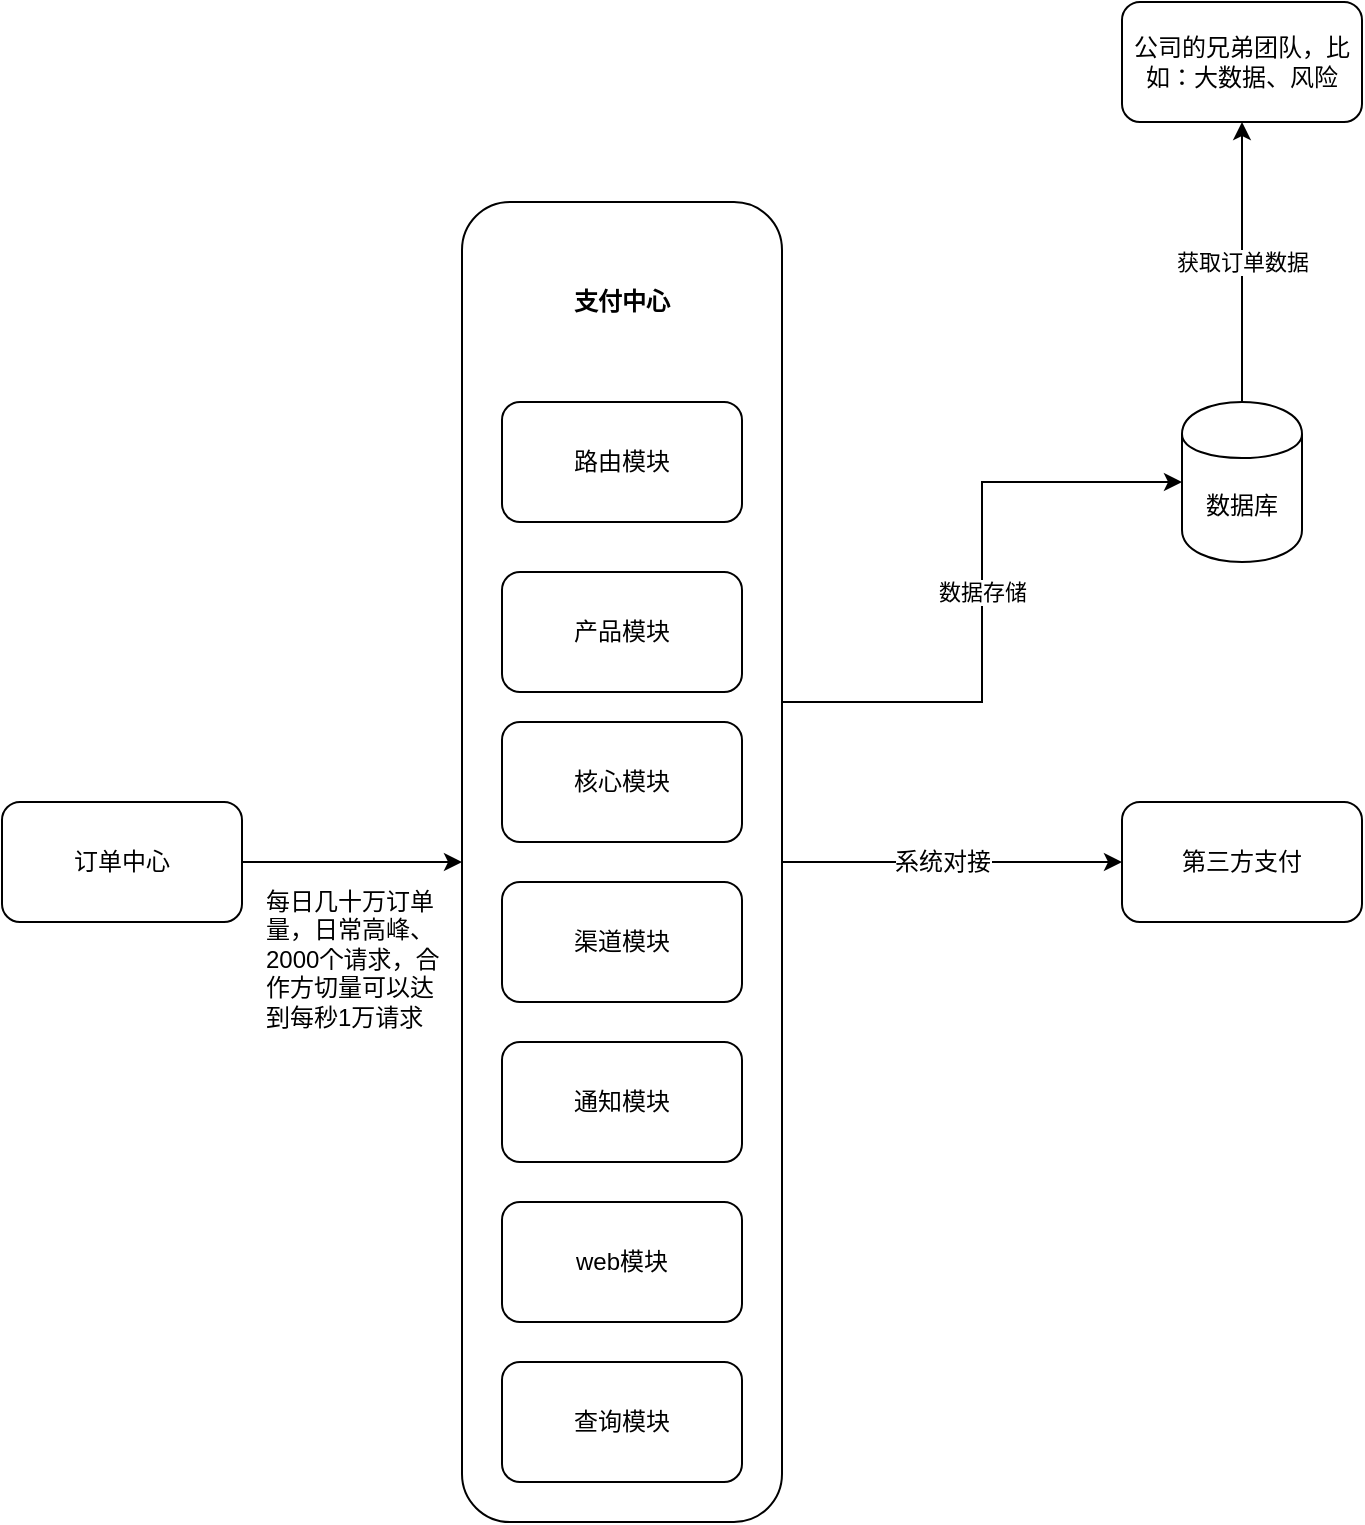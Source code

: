 <mxfile version="12.2.7" type="github" pages="1">
  <diagram id="Dvi-IkTzgO4W6BQSCua2" name="第 1 页">
    <mxGraphModel dx="868" dy="450" grid="1" gridSize="10" guides="1" tooltips="1" connect="1" arrows="1" fold="1" page="1" pageScale="1" pageWidth="827" pageHeight="1169" math="0" shadow="0">
      <root>
        <mxCell id="0"/>
        <mxCell id="1" parent="0"/>
        <mxCell id="d0EzxakRIuC7BX1Jdtn0-4" style="edgeStyle=orthogonalEdgeStyle;rounded=0;orthogonalLoop=1;jettySize=auto;html=1;entryX=0;entryY=0.5;entryDx=0;entryDy=0;" parent="1" source="Te8sVzdrQqSse8OglZep-1" target="d0EzxakRIuC7BX1Jdtn0-3" edge="1">
          <mxGeometry relative="1" as="geometry"/>
        </mxCell>
        <mxCell id="d0EzxakRIuC7BX1Jdtn0-5" value="系统对接" style="text;html=1;resizable=0;points=[];align=center;verticalAlign=middle;labelBackgroundColor=#ffffff;" parent="d0EzxakRIuC7BX1Jdtn0-4" vertex="1" connectable="0">
          <mxGeometry x="-0.118" y="-2" relative="1" as="geometry">
            <mxPoint x="5" y="-2" as="offset"/>
          </mxGeometry>
        </mxCell>
        <mxCell id="d0EzxakRIuC7BX1Jdtn0-8" value="数据存储" style="edgeStyle=orthogonalEdgeStyle;rounded=0;orthogonalLoop=1;jettySize=auto;html=1;entryX=0;entryY=0.5;entryDx=0;entryDy=0;" parent="1" source="Te8sVzdrQqSse8OglZep-1" target="d0EzxakRIuC7BX1Jdtn0-6" edge="1">
          <mxGeometry relative="1" as="geometry">
            <Array as="points">
              <mxPoint x="500" y="450"/>
              <mxPoint x="500" y="340"/>
            </Array>
          </mxGeometry>
        </mxCell>
        <mxCell id="Te8sVzdrQqSse8OglZep-1" value="" style="rounded=1;whiteSpace=wrap;html=1;" parent="1" vertex="1">
          <mxGeometry x="240" y="200" width="160" height="660" as="geometry"/>
        </mxCell>
        <mxCell id="Te8sVzdrQqSse8OglZep-2" value="路由模块" style="rounded=1;whiteSpace=wrap;html=1;" parent="1" vertex="1">
          <mxGeometry x="260" y="300" width="120" height="60" as="geometry"/>
        </mxCell>
        <mxCell id="Te8sVzdrQqSse8OglZep-3" value="&lt;span style=&quot;white-space: normal&quot;&gt;产品模块&lt;/span&gt;" style="rounded=1;whiteSpace=wrap;html=1;" parent="1" vertex="1">
          <mxGeometry x="260" y="385" width="120" height="60" as="geometry"/>
        </mxCell>
        <mxCell id="Te8sVzdrQqSse8OglZep-4" value="核心模块" style="rounded=1;whiteSpace=wrap;html=1;" parent="1" vertex="1">
          <mxGeometry x="260" y="460" width="120" height="60" as="geometry"/>
        </mxCell>
        <mxCell id="Te8sVzdrQqSse8OglZep-6" value="渠道模块" style="rounded=1;whiteSpace=wrap;html=1;" parent="1" vertex="1">
          <mxGeometry x="260" y="540" width="120" height="60" as="geometry"/>
        </mxCell>
        <mxCell id="Te8sVzdrQqSse8OglZep-7" value="通知模块" style="rounded=1;whiteSpace=wrap;html=1;" parent="1" vertex="1">
          <mxGeometry x="260" y="620" width="120" height="60" as="geometry"/>
        </mxCell>
        <mxCell id="Te8sVzdrQqSse8OglZep-8" value="&lt;b&gt;支付中心&lt;/b&gt;" style="rounded=1;whiteSpace=wrap;html=1;strokeColor=none;" parent="1" vertex="1">
          <mxGeometry x="260" y="220" width="120" height="60" as="geometry"/>
        </mxCell>
        <mxCell id="d0EzxakRIuC7BX1Jdtn0-1" value="web模块" style="rounded=1;whiteSpace=wrap;html=1;" parent="1" vertex="1">
          <mxGeometry x="260" y="700" width="120" height="60" as="geometry"/>
        </mxCell>
        <mxCell id="d0EzxakRIuC7BX1Jdtn0-2" value="查询模块" style="rounded=1;whiteSpace=wrap;html=1;" parent="1" vertex="1">
          <mxGeometry x="260" y="780" width="120" height="60" as="geometry"/>
        </mxCell>
        <mxCell id="d0EzxakRIuC7BX1Jdtn0-3" value="第三方支付" style="rounded=1;whiteSpace=wrap;html=1;" parent="1" vertex="1">
          <mxGeometry x="570" y="500" width="120" height="60" as="geometry"/>
        </mxCell>
        <mxCell id="d0EzxakRIuC7BX1Jdtn0-10" value="获取订单数据" style="edgeStyle=orthogonalEdgeStyle;rounded=0;orthogonalLoop=1;jettySize=auto;html=1;entryX=0.5;entryY=1;entryDx=0;entryDy=0;" parent="1" source="d0EzxakRIuC7BX1Jdtn0-6" target="d0EzxakRIuC7BX1Jdtn0-9" edge="1">
          <mxGeometry relative="1" as="geometry"/>
        </mxCell>
        <mxCell id="d0EzxakRIuC7BX1Jdtn0-6" value="数据库" style="shape=cylinder;whiteSpace=wrap;html=1;boundedLbl=1;backgroundOutline=1;" parent="1" vertex="1">
          <mxGeometry x="600" y="300" width="60" height="80" as="geometry"/>
        </mxCell>
        <mxCell id="d0EzxakRIuC7BX1Jdtn0-9" value="公司的兄弟团队，比如：大数据、风险" style="rounded=1;whiteSpace=wrap;html=1;" parent="1" vertex="1">
          <mxGeometry x="570" y="100" width="120" height="60" as="geometry"/>
        </mxCell>
        <mxCell id="d0EzxakRIuC7BX1Jdtn0-12" style="edgeStyle=orthogonalEdgeStyle;rounded=0;orthogonalLoop=1;jettySize=auto;html=1;entryX=0;entryY=0.5;entryDx=0;entryDy=0;" parent="1" source="d0EzxakRIuC7BX1Jdtn0-11" target="Te8sVzdrQqSse8OglZep-1" edge="1">
          <mxGeometry relative="1" as="geometry">
            <Array as="points">
              <mxPoint x="170" y="530"/>
              <mxPoint x="170" y="530"/>
            </Array>
          </mxGeometry>
        </mxCell>
        <mxCell id="d0EzxakRIuC7BX1Jdtn0-11" value="订单中心" style="rounded=1;whiteSpace=wrap;html=1;" parent="1" vertex="1">
          <mxGeometry x="10" y="500" width="120" height="60" as="geometry"/>
        </mxCell>
        <mxCell id="d0EzxakRIuC7BX1Jdtn0-13" value="每日几十万订单&lt;br&gt;量，日常高峰、&lt;br&gt;2000个请求，合&lt;br&gt;作方切量可以达&lt;br&gt;到每秒1万请求" style="text;html=1;resizable=0;points=[];autosize=1;align=left;verticalAlign=top;spacingTop=-4;" parent="1" vertex="1">
          <mxGeometry x="140" y="540" width="100" height="70" as="geometry"/>
        </mxCell>
      </root>
    </mxGraphModel>
  </diagram>
</mxfile>
